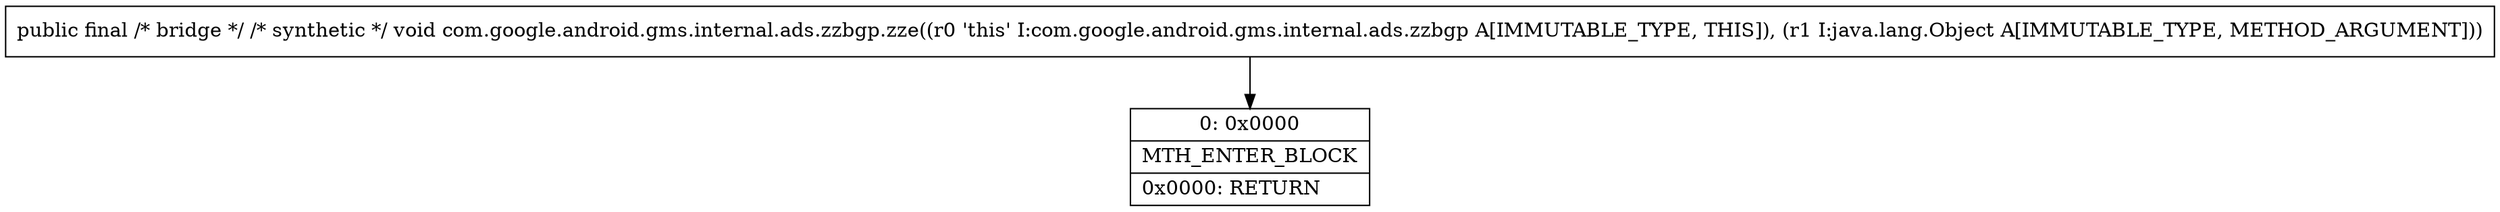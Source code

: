digraph "CFG forcom.google.android.gms.internal.ads.zzbgp.zze(Ljava\/lang\/Object;)V" {
Node_0 [shape=record,label="{0\:\ 0x0000|MTH_ENTER_BLOCK\l|0x0000: RETURN   \l}"];
MethodNode[shape=record,label="{public final \/* bridge *\/ \/* synthetic *\/ void com.google.android.gms.internal.ads.zzbgp.zze((r0 'this' I:com.google.android.gms.internal.ads.zzbgp A[IMMUTABLE_TYPE, THIS]), (r1 I:java.lang.Object A[IMMUTABLE_TYPE, METHOD_ARGUMENT])) }"];
MethodNode -> Node_0;
}

